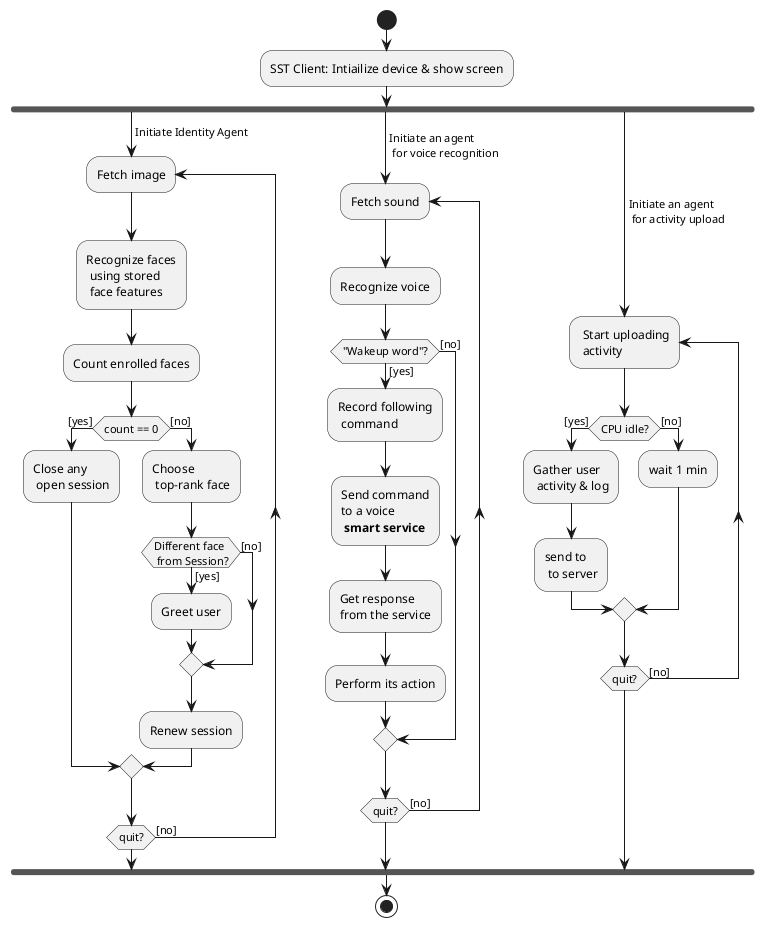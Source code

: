 @startuml
start
:SST Client: Intiailize device & show screen;

fork

-> Initiate Identity Agent;
repeat:Fetch image;
  :Recognize faces\n using stored\n face features;

  :Count enrolled faces;

  if (count == 0) then ([yes])
    :Close any
     open session;
  else ([no])
    :Choose
     top-rank face;
    if (Different face\n from Session?) then ([yes])
      :Greet user;
    else ([no])
    endif
    :Renew session;
  endif
repeat while (quit?) is ([no])

fork again

-> Initiate an agent\n for voice recognition;
repeat:Fetch sound;
  :Recognize voice;

  if ("Wakeup word"?) then ([no])
  else ([yes])
    :Record following\n command;
    :Send command\nto a voice\n **smart service**;
    :Get response\nfrom the service;
    :Perform its action;
  endif
repeat while (quit?) is ([no])

fork again

-> Initiate an agent\n for activity upload;
repeat: Start uploading\n activity;
if (CPU idle?) then ([yes])
  :Gather user
   activity & log;
  :send to
   to server;
else ([no])
  :wait 1 min;
endif

repeat while (quit?) is ([no])

endfork

stop
@enduml